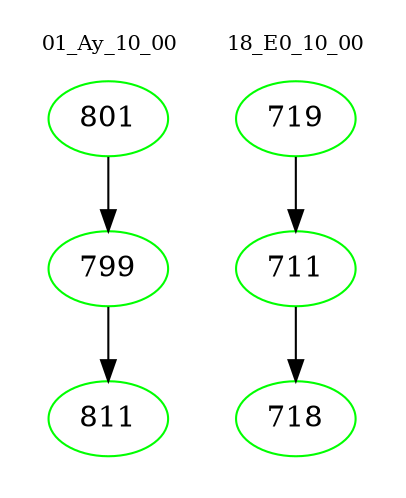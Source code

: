 digraph{
subgraph cluster_0 {
color = white
label = "01_Ay_10_00";
fontsize=10;
T0_801 [label="801", color="green"]
T0_801 -> T0_799 [color="black"]
T0_799 [label="799", color="green"]
T0_799 -> T0_811 [color="black"]
T0_811 [label="811", color="green"]
}
subgraph cluster_1 {
color = white
label = "18_E0_10_00";
fontsize=10;
T1_719 [label="719", color="green"]
T1_719 -> T1_711 [color="black"]
T1_711 [label="711", color="green"]
T1_711 -> T1_718 [color="black"]
T1_718 [label="718", color="green"]
}
}
